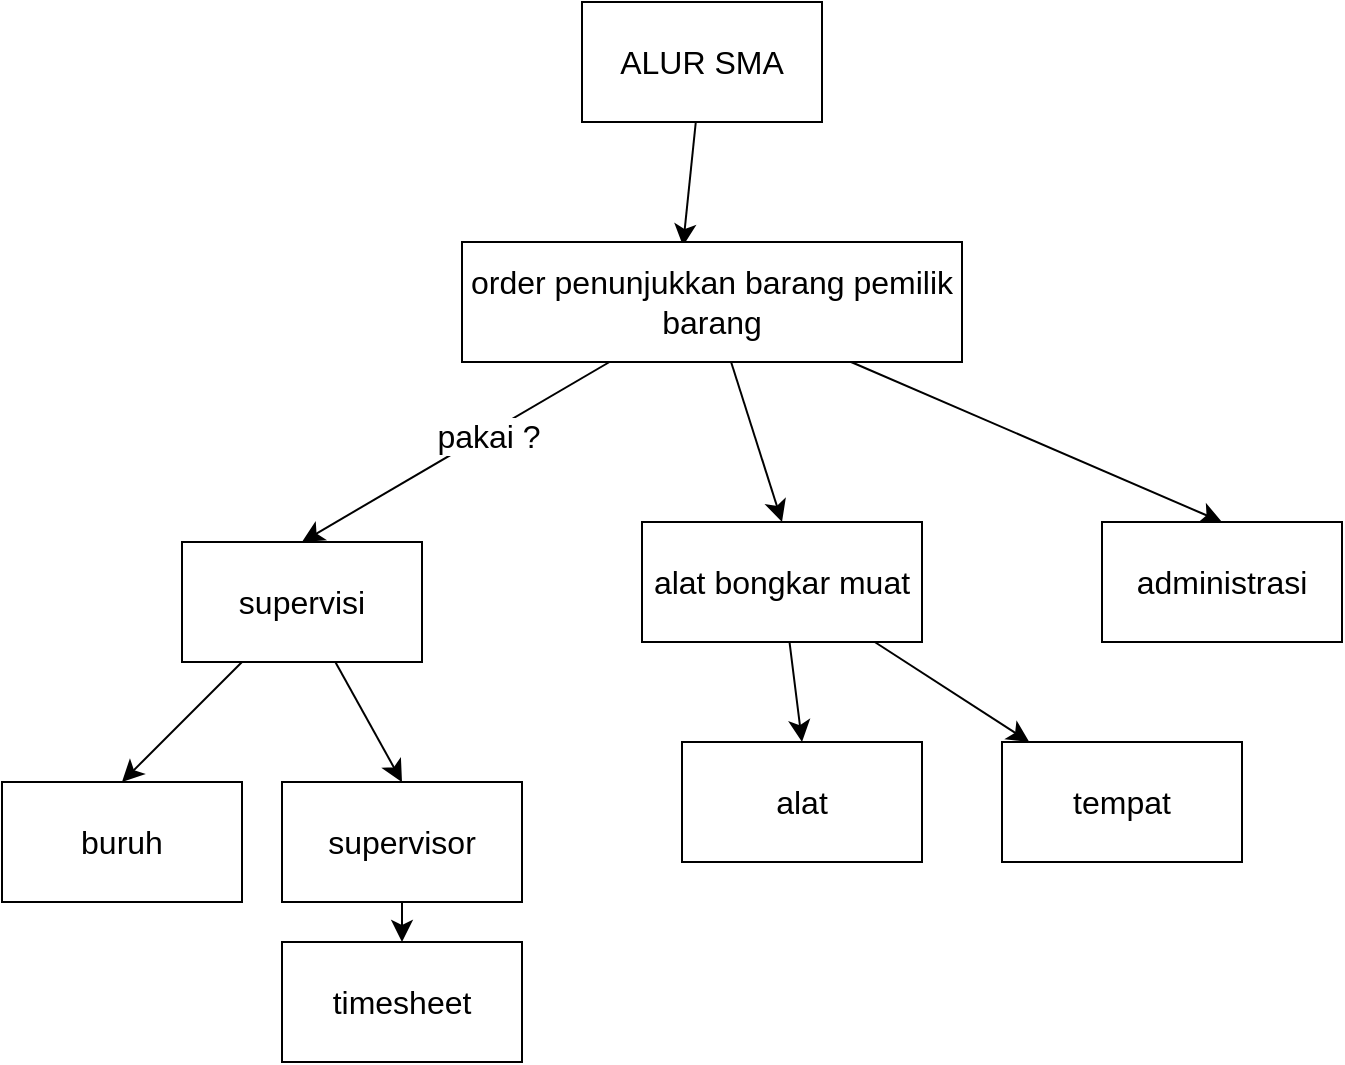 <mxfile version="21.1.4" type="github">
  <diagram id="C5RBs43oDa-KdzZeNtuy" name="Page-1">
    <mxGraphModel dx="1674" dy="856" grid="1" gridSize="10" guides="1" tooltips="1" connect="1" arrows="1" fold="1" page="1" pageScale="1" pageWidth="827" pageHeight="1169" math="0" shadow="0">
      <root>
        <mxCell id="WIyWlLk6GJQsqaUBKTNV-0" />
        <mxCell id="WIyWlLk6GJQsqaUBKTNV-1" parent="WIyWlLk6GJQsqaUBKTNV-0" />
        <mxCell id="5s6abOLHgdyf84tz-Ydi-9" style="edgeStyle=none;curved=1;rounded=0;orthogonalLoop=1;jettySize=auto;html=1;entryX=0.442;entryY=0.033;entryDx=0;entryDy=0;entryPerimeter=0;fontSize=12;startSize=8;endSize=8;" edge="1" parent="WIyWlLk6GJQsqaUBKTNV-1" source="5s6abOLHgdyf84tz-Ydi-0" target="5s6abOLHgdyf84tz-Ydi-8">
          <mxGeometry relative="1" as="geometry" />
        </mxCell>
        <mxCell id="5s6abOLHgdyf84tz-Ydi-0" value="ALUR SMA" style="rounded=0;whiteSpace=wrap;html=1;fontSize=16;" vertex="1" parent="WIyWlLk6GJQsqaUBKTNV-1">
          <mxGeometry x="330" y="70" width="120" height="60" as="geometry" />
        </mxCell>
        <mxCell id="5s6abOLHgdyf84tz-Ydi-21" style="edgeStyle=none;curved=1;rounded=0;orthogonalLoop=1;jettySize=auto;html=1;entryX=0.5;entryY=0;entryDx=0;entryDy=0;fontSize=12;startSize=8;endSize=8;" edge="1" parent="WIyWlLk6GJQsqaUBKTNV-1" source="5s6abOLHgdyf84tz-Ydi-1" target="5s6abOLHgdyf84tz-Ydi-4">
          <mxGeometry relative="1" as="geometry" />
        </mxCell>
        <mxCell id="5s6abOLHgdyf84tz-Ydi-22" style="edgeStyle=none;curved=1;rounded=0;orthogonalLoop=1;jettySize=auto;html=1;entryX=0.5;entryY=0;entryDx=0;entryDy=0;fontSize=12;startSize=8;endSize=8;" edge="1" parent="WIyWlLk6GJQsqaUBKTNV-1" source="5s6abOLHgdyf84tz-Ydi-1" target="5s6abOLHgdyf84tz-Ydi-19">
          <mxGeometry relative="1" as="geometry" />
        </mxCell>
        <mxCell id="5s6abOLHgdyf84tz-Ydi-1" value="supervisi" style="rounded=0;whiteSpace=wrap;html=1;fontSize=16;" vertex="1" parent="WIyWlLk6GJQsqaUBKTNV-1">
          <mxGeometry x="130" y="340" width="120" height="60" as="geometry" />
        </mxCell>
        <mxCell id="5s6abOLHgdyf84tz-Ydi-24" style="edgeStyle=none;curved=1;rounded=0;orthogonalLoop=1;jettySize=auto;html=1;fontSize=12;startSize=8;endSize=8;" edge="1" parent="WIyWlLk6GJQsqaUBKTNV-1" source="5s6abOLHgdyf84tz-Ydi-4" target="5s6abOLHgdyf84tz-Ydi-23">
          <mxGeometry relative="1" as="geometry" />
        </mxCell>
        <mxCell id="5s6abOLHgdyf84tz-Ydi-4" value="supervisor" style="rounded=0;whiteSpace=wrap;html=1;fontSize=16;" vertex="1" parent="WIyWlLk6GJQsqaUBKTNV-1">
          <mxGeometry x="180" y="460" width="120" height="60" as="geometry" />
        </mxCell>
        <mxCell id="5s6abOLHgdyf84tz-Ydi-16" style="edgeStyle=none;curved=1;rounded=0;orthogonalLoop=1;jettySize=auto;html=1;entryX=0.5;entryY=0;entryDx=0;entryDy=0;fontSize=12;startSize=8;endSize=8;" edge="1" parent="WIyWlLk6GJQsqaUBKTNV-1" source="5s6abOLHgdyf84tz-Ydi-7" target="5s6abOLHgdyf84tz-Ydi-15">
          <mxGeometry relative="1" as="geometry" />
        </mxCell>
        <mxCell id="5s6abOLHgdyf84tz-Ydi-18" style="edgeStyle=none;curved=1;rounded=0;orthogonalLoop=1;jettySize=auto;html=1;fontSize=12;startSize=8;endSize=8;" edge="1" parent="WIyWlLk6GJQsqaUBKTNV-1" source="5s6abOLHgdyf84tz-Ydi-7" target="5s6abOLHgdyf84tz-Ydi-17">
          <mxGeometry relative="1" as="geometry" />
        </mxCell>
        <mxCell id="5s6abOLHgdyf84tz-Ydi-7" value="alat bongkar muat" style="rounded=0;whiteSpace=wrap;html=1;fontSize=16;" vertex="1" parent="WIyWlLk6GJQsqaUBKTNV-1">
          <mxGeometry x="360" y="330" width="140" height="60" as="geometry" />
        </mxCell>
        <mxCell id="5s6abOLHgdyf84tz-Ydi-10" style="edgeStyle=none;curved=1;rounded=0;orthogonalLoop=1;jettySize=auto;html=1;entryX=0.5;entryY=0;entryDx=0;entryDy=0;fontSize=12;startSize=8;endSize=8;" edge="1" parent="WIyWlLk6GJQsqaUBKTNV-1" source="5s6abOLHgdyf84tz-Ydi-8" target="5s6abOLHgdyf84tz-Ydi-1">
          <mxGeometry relative="1" as="geometry" />
        </mxCell>
        <mxCell id="5s6abOLHgdyf84tz-Ydi-11" value="pakai ?" style="edgeLabel;html=1;align=center;verticalAlign=middle;resizable=0;points=[];fontSize=16;" vertex="1" connectable="0" parent="5s6abOLHgdyf84tz-Ydi-10">
          <mxGeometry x="-0.199" y="1" relative="1" as="geometry">
            <mxPoint as="offset" />
          </mxGeometry>
        </mxCell>
        <mxCell id="5s6abOLHgdyf84tz-Ydi-12" style="edgeStyle=none;curved=1;rounded=0;orthogonalLoop=1;jettySize=auto;html=1;entryX=0.5;entryY=0;entryDx=0;entryDy=0;fontSize=12;startSize=8;endSize=8;" edge="1" parent="WIyWlLk6GJQsqaUBKTNV-1" source="5s6abOLHgdyf84tz-Ydi-8" target="5s6abOLHgdyf84tz-Ydi-7">
          <mxGeometry relative="1" as="geometry" />
        </mxCell>
        <mxCell id="5s6abOLHgdyf84tz-Ydi-14" style="edgeStyle=none;curved=1;rounded=0;orthogonalLoop=1;jettySize=auto;html=1;entryX=0.5;entryY=0;entryDx=0;entryDy=0;fontSize=12;startSize=8;endSize=8;" edge="1" parent="WIyWlLk6GJQsqaUBKTNV-1" source="5s6abOLHgdyf84tz-Ydi-8" target="5s6abOLHgdyf84tz-Ydi-13">
          <mxGeometry relative="1" as="geometry" />
        </mxCell>
        <mxCell id="5s6abOLHgdyf84tz-Ydi-8" value="order penunjukkan barang pemilik barang" style="rounded=0;whiteSpace=wrap;html=1;fontSize=16;" vertex="1" parent="WIyWlLk6GJQsqaUBKTNV-1">
          <mxGeometry x="270" y="190" width="250" height="60" as="geometry" />
        </mxCell>
        <mxCell id="5s6abOLHgdyf84tz-Ydi-13" value="administrasi" style="rounded=0;whiteSpace=wrap;html=1;fontSize=16;" vertex="1" parent="WIyWlLk6GJQsqaUBKTNV-1">
          <mxGeometry x="590" y="330" width="120" height="60" as="geometry" />
        </mxCell>
        <mxCell id="5s6abOLHgdyf84tz-Ydi-15" value="alat" style="rounded=0;whiteSpace=wrap;html=1;fontSize=16;" vertex="1" parent="WIyWlLk6GJQsqaUBKTNV-1">
          <mxGeometry x="380" y="440" width="120" height="60" as="geometry" />
        </mxCell>
        <mxCell id="5s6abOLHgdyf84tz-Ydi-17" value="tempat" style="rounded=0;whiteSpace=wrap;html=1;fontSize=16;" vertex="1" parent="WIyWlLk6GJQsqaUBKTNV-1">
          <mxGeometry x="540" y="440" width="120" height="60" as="geometry" />
        </mxCell>
        <mxCell id="5s6abOLHgdyf84tz-Ydi-19" value="buruh" style="rounded=0;whiteSpace=wrap;html=1;fontSize=16;" vertex="1" parent="WIyWlLk6GJQsqaUBKTNV-1">
          <mxGeometry x="40" y="460" width="120" height="60" as="geometry" />
        </mxCell>
        <mxCell id="5s6abOLHgdyf84tz-Ydi-23" value="timesheet" style="rounded=0;whiteSpace=wrap;html=1;fontSize=16;" vertex="1" parent="WIyWlLk6GJQsqaUBKTNV-1">
          <mxGeometry x="180" y="540" width="120" height="60" as="geometry" />
        </mxCell>
      </root>
    </mxGraphModel>
  </diagram>
</mxfile>
